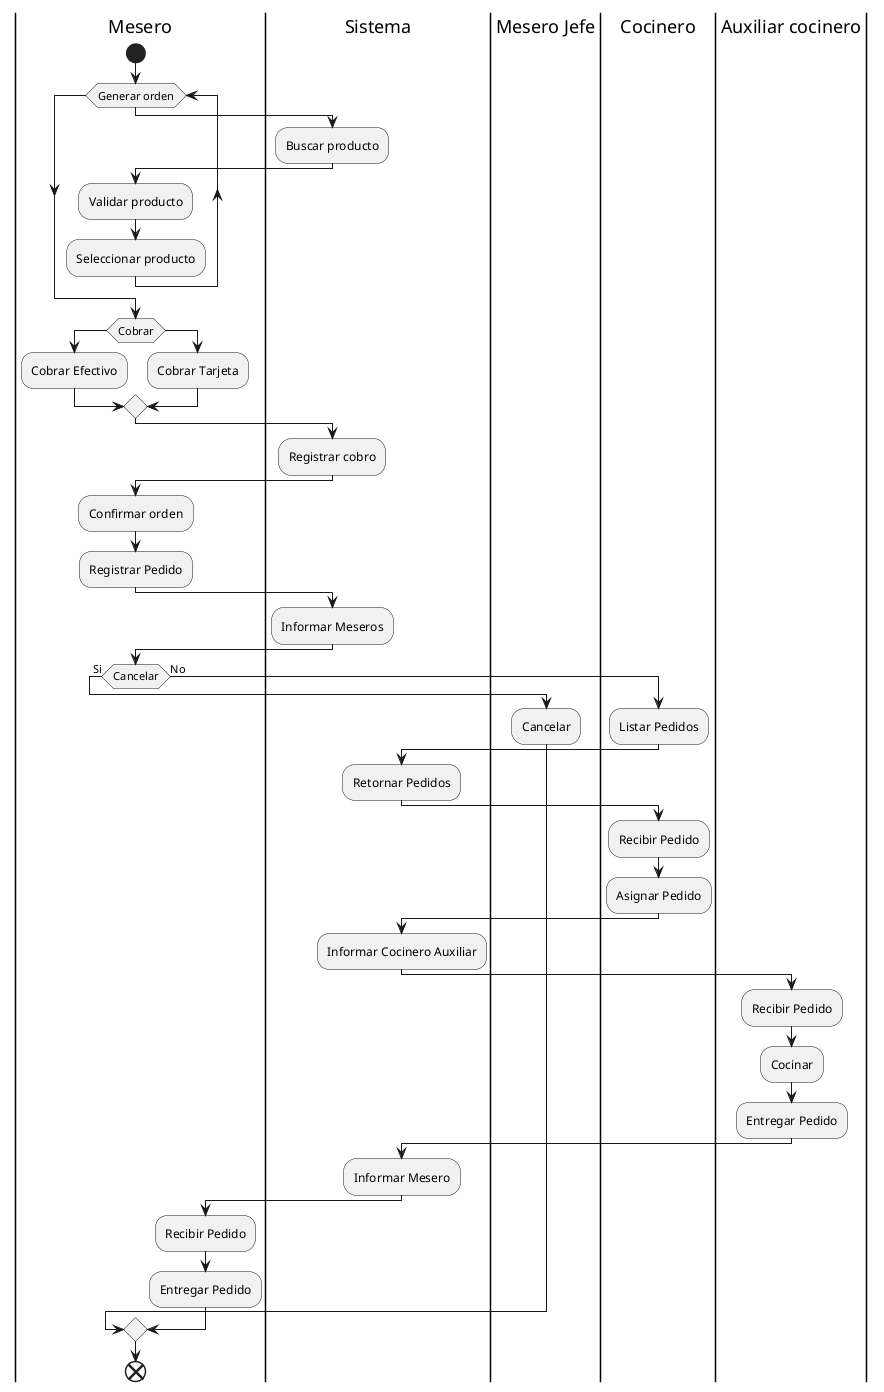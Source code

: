 @startuml Restaurante

|Mesero|
start

while (Generar orden)
|Sistema|
:Buscar producto;


|Mesero|
:Validar producto;
:Seleccionar producto;
endwhile

if (Cobrar) then 
:Cobrar Efectivo;
else
:Cobrar Tarjeta;
endif

|Sistema|
:Registrar cobro;

|Mesero|
:Confirmar orden;
:Registrar Pedido;

|Sistema|
:Informar Meseros;

|Mesero|
if (Cancelar) then (Si)
|Mesero Jefe|
:Cancelar;
else (No)
|Cocinero|
:Listar Pedidos;

|Sistema|
:Retornar Pedidos;

|Cocinero|
:Recibir Pedido;
:Asignar Pedido;

|Sistema|
:Informar Cocinero Auxiliar;

|Auxiliar cocinero|
:Recibir Pedido;
:Cocinar;
:Entregar Pedido;


|Sistema|
:Informar Mesero;

|Mesero|
:Recibir Pedido;
:Entregar Pedido;
endif
end

@enduml